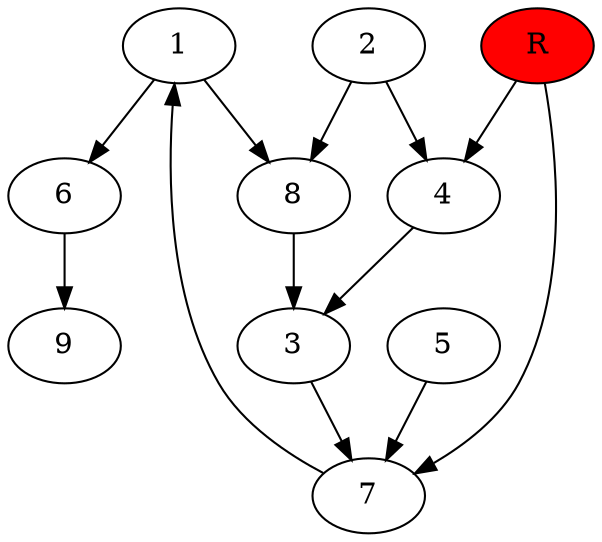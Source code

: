 digraph prb1610 {
	1
	2
	3
	4
	5
	6
	7
	8
	R [fillcolor="#ff0000" style=filled]
	1 -> 6
	1 -> 8
	2 -> 4
	2 -> 8
	3 -> 7
	4 -> 3
	5 -> 7
	6 -> 9
	7 -> 1
	8 -> 3
	R -> 4
	R -> 7
}
